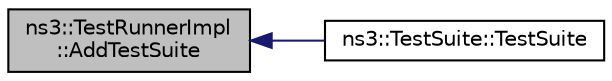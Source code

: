 digraph "ns3::TestRunnerImpl::AddTestSuite"
{
  edge [fontname="Helvetica",fontsize="10",labelfontname="Helvetica",labelfontsize="10"];
  node [fontname="Helvetica",fontsize="10",shape=record];
  rankdir="LR";
  Node1 [label="ns3::TestRunnerImpl\l::AddTestSuite",height=0.2,width=0.4,color="black", fillcolor="grey75", style="filled", fontcolor="black"];
  Node1 -> Node2 [dir="back",color="midnightblue",fontsize="10",style="solid"];
  Node2 [label="ns3::TestSuite::TestSuite",height=0.2,width=0.4,color="black", fillcolor="white", style="filled",URL="$da/dcb/classns3_1_1TestSuite.html#a904b0c40583b744d30908aeb94636d1a",tooltip="Constuct a new test suite. "];
}
